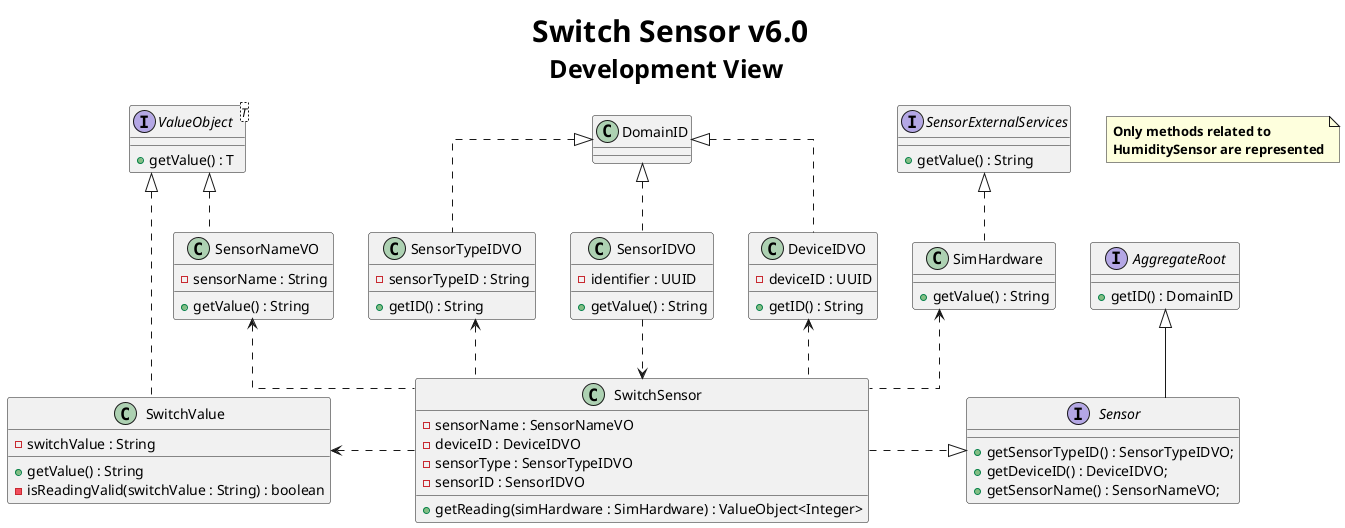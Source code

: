 @startuml
title <size: 30> Switch Sensor v6.0\n<size: 25>Development View

note "<b>Only methods related to \n<b>HumiditySensor are represented" as 1

skinparam linetype ortho

interface Sensor {
    + getSensorTypeID() : SensorTypeIDVO;
    + getDeviceID() : DeviceIDVO;
    + getSensorName() : SensorNameVO;
}


interface ValueObject<T> {
    + getValue() : T
}

class SensorNameVO{
    - sensorName : String
    + getValue() : String
}

class DeviceIDVO{
    - deviceID : UUID
    + getID() : String
}

class SensorTypeIDVO{
    - sensorTypeID : String
    + getID() : String
}

class SensorIDVO{
    - identifier : UUID
    + getValue() : String
}


class SwitchSensor{
    - sensorName : SensorNameVO
    - deviceID : DeviceIDVO
    - sensorType : SensorTypeIDVO
    - sensorID : SensorIDVO

    + getReading(simHardware : SimHardware) : ValueObject<Integer>
}

class SwitchValue{
    - switchValue : String

    + getValue() : String
    - isReadingValid(switchValue : String) : boolean
}

class SimHardware{
    + getValue() : String
}

interface SensorExternalServices {
+getValue() : String
}

interface AggregateRoot {
    +getID() : DomainID
}

Sensor <|..left SwitchSensor
SimHardware <.. SwitchSensor

SensorNameVO <.. SwitchSensor
SensorExternalServices <|..down SimHardware
SensorIDVO ..> SwitchSensor
SwitchValue <..right SwitchSensor
SensorTypeIDVO <.. SwitchSensor
DeviceIDVO <.. SwitchSensor

ValueObject <|.. SensorNameVO
DomainID  <|.. SensorIDVO
DomainID  <|.. SensorTypeIDVO
DomainID  <|.. DeviceIDVO

ValueObject <|.. SwitchValue
Sensor -up-|> AggregateRoot

@enduml